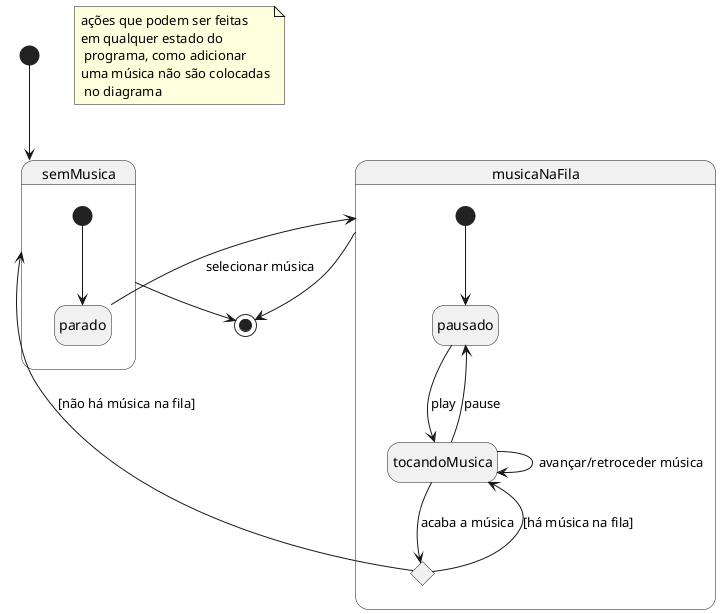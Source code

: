 @startuml
hide empty description

[*] --> semMusica
State semMusica {
[*] --> parado
State parado
}

parado --> musicaNaFila : selecionar música

State musicaNaFila {
[*] --> pausado
State pausado
pausado --> tocandoMusica : play
tocandoMusica --> pausado : pause
State tocandoMusica
tocandoMusica --> tocandoMusica : avançar/retroceder música
state c <<choice>>
tocandoMusica --> c : acaba a música
c --> tocandoMusica : [há música na fila]
c --> semMusica : [não há música na fila]
}

note "ações que podem ser feitas \nem qualquer estado do\n programa, como adicionar \numa música não são colocadas\n no diagrama" as N



musicaNaFila --> [*]
semMusica --> [*]

@enduml
